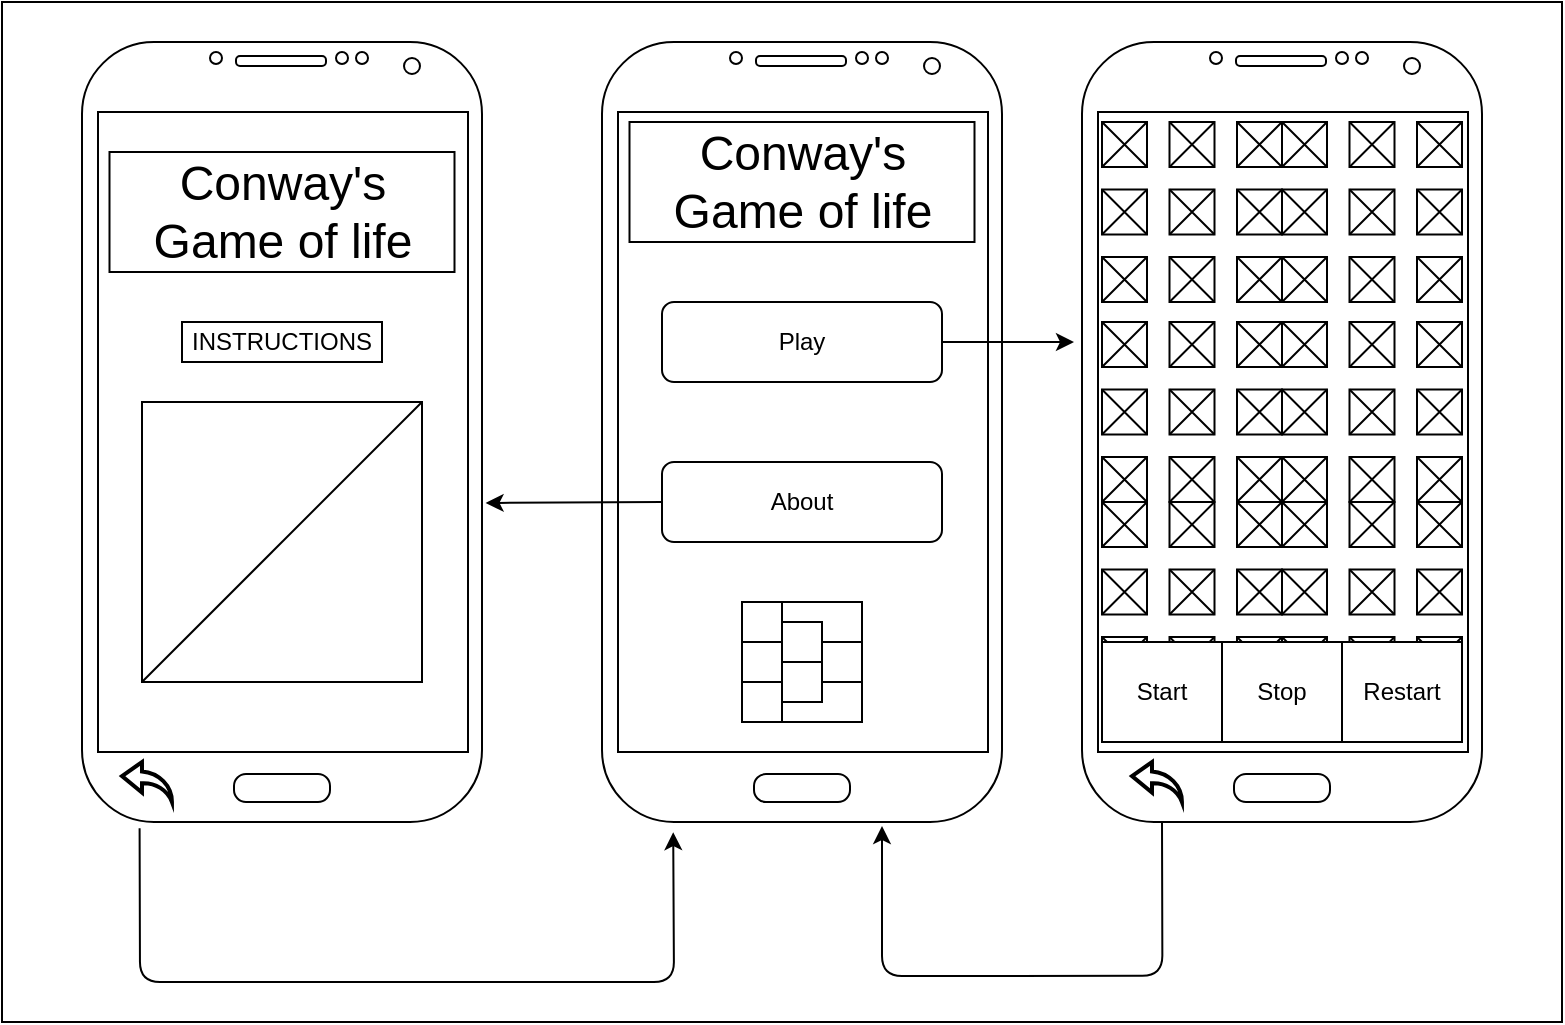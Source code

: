 <mxfile>
    <diagram id="rJ34D_O1DdtHYRBRD50u" name="Page-1">
        <mxGraphModel dx="1039" dy="716" grid="1" gridSize="10" guides="1" tooltips="1" connect="1" arrows="1" fold="1" page="1" pageScale="1" pageWidth="850" pageHeight="1100" math="0" shadow="0">
            <root>
                <mxCell id="0"/>
                <mxCell id="1" parent="0"/>
                <mxCell id="42" value="" style="rounded=0;whiteSpace=wrap;html=1;strokeColor=#000000;fontColor=#000000;fillColor=#FFFFFF;" vertex="1" parent="1">
                    <mxGeometry x="30" y="110" width="780" height="510" as="geometry"/>
                </mxCell>
                <mxCell id="27" value="" style="verticalLabelPosition=bottom;verticalAlign=top;html=1;shadow=0;dashed=0;strokeWidth=1;shape=mxgraph.ios.iIconGrid;gridSize=3,3;strokeColor=#000000;fontColor=#000000;fillColor=#FFFFFF;" vertex="1" parent="1">
                    <mxGeometry x="670" y="360" width="90" height="90" as="geometry"/>
                </mxCell>
                <mxCell id="26" value="" style="verticalLabelPosition=bottom;verticalAlign=top;html=1;shadow=0;dashed=0;strokeWidth=1;shape=mxgraph.ios.iIconGrid;gridSize=3,3;strokeColor=#000000;fontColor=#000000;fillColor=#FFFFFF;" vertex="1" parent="1">
                    <mxGeometry x="580" y="360" width="90" height="90" as="geometry"/>
                </mxCell>
                <mxCell id="2" value="" style="verticalLabelPosition=bottom;verticalAlign=top;html=1;shadow=0;dashed=0;strokeWidth=1;shape=mxgraph.android.phone2;strokeColor=#000000;fontColor=#000000;" vertex="1" parent="1">
                    <mxGeometry x="330" y="130" width="200" height="390" as="geometry"/>
                </mxCell>
                <mxCell id="31" style="edgeStyle=none;html=1;exitX=0;exitY=0.5;exitDx=0;exitDy=0;entryX=1.009;entryY=0.591;entryDx=0;entryDy=0;entryPerimeter=0;strokeColor=#000000;fontColor=#000000;" edge="1" parent="1" source="3" target="30">
                    <mxGeometry relative="1" as="geometry"/>
                </mxCell>
                <mxCell id="3" value="About" style="rounded=1;whiteSpace=wrap;html=1;strokeColor=#000000;fontColor=#000000;fillColor=#FFFFFF;" vertex="1" parent="1">
                    <mxGeometry x="360" y="340" width="140" height="40" as="geometry"/>
                </mxCell>
                <mxCell id="4" value="&lt;font style=&quot;font-size: 24px&quot;&gt;Conway's Game of life&lt;/font&gt;" style="text;html=1;strokeColor=#000000;fillColor=none;align=center;verticalAlign=middle;whiteSpace=wrap;rounded=0;fontColor=#000000;" vertex="1" parent="1">
                    <mxGeometry x="343.75" y="170" width="172.5" height="60" as="geometry"/>
                </mxCell>
                <mxCell id="29" style="edgeStyle=none;html=1;strokeColor=#000000;fontColor=#000000;" edge="1" parent="1" source="5">
                    <mxGeometry relative="1" as="geometry">
                        <mxPoint x="566" y="280" as="targetPoint"/>
                    </mxGeometry>
                </mxCell>
                <mxCell id="5" value="Play" style="rounded=1;whiteSpace=wrap;html=1;strokeColor=#000000;fontColor=#000000;fillColor=#FFFFFF;" vertex="1" parent="1">
                    <mxGeometry x="360" y="260" width="140" height="40" as="geometry"/>
                </mxCell>
                <mxCell id="12" value="" style="group;strokeColor=#000000;fontColor=#000000;" vertex="1" connectable="0" parent="1">
                    <mxGeometry x="400" y="410" width="60" height="60" as="geometry"/>
                </mxCell>
                <mxCell id="6" value="" style="whiteSpace=wrap;html=1;aspect=fixed;strokeColor=#000000;fontColor=#000000;fillColor=#FFFFFF;" vertex="1" parent="12">
                    <mxGeometry width="20" height="20" as="geometry"/>
                </mxCell>
                <mxCell id="8" value="" style="whiteSpace=wrap;html=1;aspect=fixed;strokeColor=#000000;fontColor=#000000;fillColor=#FFFFFF;" vertex="1" parent="12">
                    <mxGeometry y="40" width="20" height="20" as="geometry"/>
                </mxCell>
                <mxCell id="9" value="" style="whiteSpace=wrap;html=1;aspect=fixed;strokeColor=#000000;fontColor=#000000;fillColor=#FFFFFF;" vertex="1" parent="12">
                    <mxGeometry x="20" y="10" width="20" height="20" as="geometry"/>
                </mxCell>
                <mxCell id="10" value="" style="whiteSpace=wrap;html=1;aspect=fixed;strokeColor=#000000;fontColor=#000000;fillColor=#FFFFFF;" vertex="1" parent="12">
                    <mxGeometry x="20" y="30" width="20" height="20" as="geometry"/>
                </mxCell>
                <mxCell id="11" value="" style="whiteSpace=wrap;html=1;aspect=fixed;strokeColor=#000000;fontColor=#000000;fillColor=#FFFFFF;" vertex="1" parent="12">
                    <mxGeometry x="40" y="20" width="20" height="20" as="geometry"/>
                </mxCell>
                <mxCell id="14" value="" style="verticalLabelPosition=bottom;verticalAlign=top;html=1;shadow=0;dashed=0;strokeWidth=1;shape=mxgraph.android.phone2;strokeColor=#000000;fontColor=#000000;" vertex="1" parent="1">
                    <mxGeometry x="570" y="130" width="200" height="390" as="geometry"/>
                </mxCell>
                <mxCell id="18" value="Start" style="rounded=0;whiteSpace=wrap;html=1;strokeColor=#000000;fontColor=#000000;fillColor=#FFFFFF;" vertex="1" parent="1">
                    <mxGeometry x="580" y="430" width="60" height="50" as="geometry"/>
                </mxCell>
                <mxCell id="19" value="Stop" style="rounded=0;whiteSpace=wrap;html=1;strokeColor=#000000;fontColor=#000000;fillColor=#FFFFFF;" vertex="1" parent="1">
                    <mxGeometry x="640" y="430" width="60" height="50" as="geometry"/>
                </mxCell>
                <mxCell id="20" value="Restart" style="rounded=0;whiteSpace=wrap;html=1;strokeColor=#000000;fontColor=#000000;fillColor=#FFFFFF;" vertex="1" parent="1">
                    <mxGeometry x="700" y="430" width="60" height="50" as="geometry"/>
                </mxCell>
                <mxCell id="21" value="" style="verticalLabelPosition=bottom;verticalAlign=top;html=1;shadow=0;dashed=0;strokeWidth=1;shape=mxgraph.ios.iIconGrid;gridSize=3,3;strokeColor=#000000;fontColor=#000000;fillColor=#FFFFFF;" vertex="1" parent="1">
                    <mxGeometry x="580" y="170" width="90" height="90" as="geometry"/>
                </mxCell>
                <mxCell id="23" value="" style="verticalLabelPosition=bottom;verticalAlign=top;html=1;shadow=0;dashed=0;strokeWidth=1;shape=mxgraph.ios.iIconGrid;gridSize=3,3;strokeColor=#000000;fontColor=#000000;fillColor=#FFFFFF;" vertex="1" parent="1">
                    <mxGeometry x="580" y="270" width="90" height="90" as="geometry"/>
                </mxCell>
                <mxCell id="24" value="" style="verticalLabelPosition=bottom;verticalAlign=top;html=1;shadow=0;dashed=0;strokeWidth=1;shape=mxgraph.ios.iIconGrid;gridSize=3,3;strokeColor=#000000;fontColor=#000000;fillColor=#FFFFFF;" vertex="1" parent="1">
                    <mxGeometry x="670" y="170" width="90" height="90" as="geometry"/>
                </mxCell>
                <mxCell id="25" value="" style="verticalLabelPosition=bottom;verticalAlign=top;html=1;shadow=0;dashed=0;strokeWidth=1;shape=mxgraph.ios.iIconGrid;gridSize=3,3;strokeColor=#000000;fontColor=#000000;fillColor=#FFFFFF;" vertex="1" parent="1">
                    <mxGeometry x="670" y="270" width="90" height="90" as="geometry"/>
                </mxCell>
                <mxCell id="28" value="" style="html=1;verticalLabelPosition=bottom;align=center;labelBackgroundColor=#ffffff;verticalAlign=top;strokeWidth=2;strokeColor=#000000;shadow=0;dashed=0;shape=mxgraph.ios7.icons.back;fontColor=#000000;" vertex="1" parent="1">
                    <mxGeometry x="595" y="490" width="25" height="20" as="geometry"/>
                </mxCell>
                <mxCell id="39" style="edgeStyle=none;html=1;exitX=0.144;exitY=1.008;exitDx=0;exitDy=0;exitPerimeter=0;entryX=0.178;entryY=1.013;entryDx=0;entryDy=0;entryPerimeter=0;strokeColor=#000000;fontColor=#000000;" edge="1" parent="1" source="30" target="2">
                    <mxGeometry relative="1" as="geometry">
                        <mxPoint x="80" y="620" as="targetPoint"/>
                        <Array as="points">
                            <mxPoint x="99" y="600"/>
                            <mxPoint x="366" y="600"/>
                        </Array>
                    </mxGeometry>
                </mxCell>
                <mxCell id="30" value="" style="verticalLabelPosition=bottom;verticalAlign=top;html=1;shadow=0;dashed=0;strokeWidth=1;shape=mxgraph.android.phone2;strokeColor=#000000;fontColor=#000000;" vertex="1" parent="1">
                    <mxGeometry x="70" y="130" width="200" height="390" as="geometry"/>
                </mxCell>
                <mxCell id="32" value="&lt;font style=&quot;font-size: 24px&quot;&gt;Conway's Game of life&lt;/font&gt;" style="text;html=1;strokeColor=#000000;fillColor=none;align=center;verticalAlign=middle;whiteSpace=wrap;rounded=0;fontColor=#000000;" vertex="1" parent="1">
                    <mxGeometry x="83.75" y="185" width="172.5" height="60" as="geometry"/>
                </mxCell>
                <mxCell id="34" value="INSTRUCTIONS" style="text;html=1;strokeColor=#000000;fillColor=none;align=center;verticalAlign=middle;whiteSpace=wrap;rounded=0;fontColor=#000000;" vertex="1" parent="1">
                    <mxGeometry x="120" y="270" width="100" height="20" as="geometry"/>
                </mxCell>
                <mxCell id="36" value="" style="whiteSpace=wrap;html=1;aspect=fixed;strokeColor=#000000;fontColor=#000000;fillColor=#FFFFFF;" vertex="1" parent="1">
                    <mxGeometry x="100" y="310" width="140" height="140" as="geometry"/>
                </mxCell>
                <mxCell id="37" value="" style="endArrow=none;html=1;strokeColor=#000000;fontColor=#000000;" edge="1" parent="1" target="36">
                    <mxGeometry width="50" height="50" relative="1" as="geometry">
                        <mxPoint x="100" y="450" as="sourcePoint"/>
                        <mxPoint x="170" y="390" as="targetPoint"/>
                        <Array as="points">
                            <mxPoint x="240" y="310"/>
                        </Array>
                    </mxGeometry>
                </mxCell>
                <mxCell id="38" value="" style="html=1;verticalLabelPosition=bottom;align=center;labelBackgroundColor=#ffffff;verticalAlign=top;strokeWidth=2;strokeColor=#000000;shadow=0;dashed=0;shape=mxgraph.ios7.icons.back;fontColor=#000000;" vertex="1" parent="1">
                    <mxGeometry x="90" y="490" width="25" height="20" as="geometry"/>
                </mxCell>
                <mxCell id="40" style="edgeStyle=none;html=1;exitX=0.144;exitY=1.008;exitDx=0;exitDy=0;exitPerimeter=0;strokeColor=#000000;fontColor=#000000;" edge="1" parent="1">
                    <mxGeometry relative="1" as="geometry">
                        <mxPoint x="470" y="522" as="targetPoint"/>
                        <mxPoint x="610" y="520.0" as="sourcePoint"/>
                        <Array as="points">
                            <mxPoint x="610.2" y="596.88"/>
                            <mxPoint x="470" y="597"/>
                        </Array>
                    </mxGeometry>
                </mxCell>
            </root>
        </mxGraphModel>
    </diagram>
</mxfile>